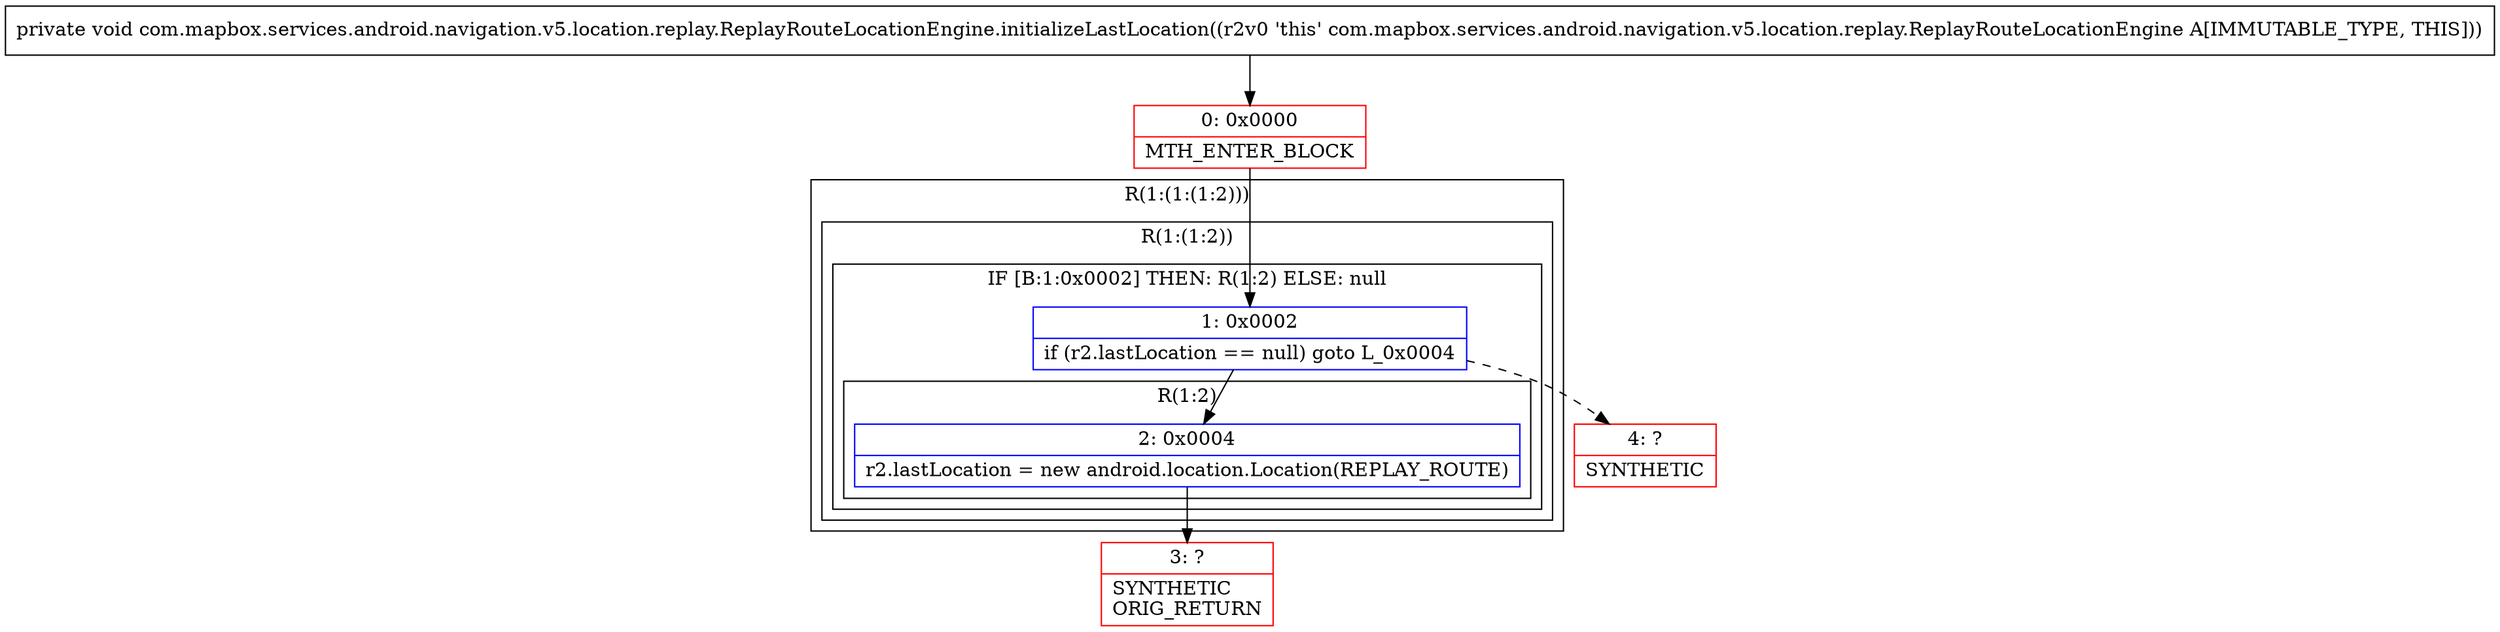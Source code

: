 digraph "CFG forcom.mapbox.services.android.navigation.v5.location.replay.ReplayRouteLocationEngine.initializeLastLocation()V" {
subgraph cluster_Region_346959498 {
label = "R(1:(1:(1:2)))";
node [shape=record,color=blue];
subgraph cluster_Region_2064746312 {
label = "R(1:(1:2))";
node [shape=record,color=blue];
subgraph cluster_IfRegion_1037897237 {
label = "IF [B:1:0x0002] THEN: R(1:2) ELSE: null";
node [shape=record,color=blue];
Node_1 [shape=record,label="{1\:\ 0x0002|if (r2.lastLocation == null) goto L_0x0004\l}"];
subgraph cluster_Region_320983708 {
label = "R(1:2)";
node [shape=record,color=blue];
Node_2 [shape=record,label="{2\:\ 0x0004|r2.lastLocation = new android.location.Location(REPLAY_ROUTE)\l}"];
}
}
}
}
Node_0 [shape=record,color=red,label="{0\:\ 0x0000|MTH_ENTER_BLOCK\l}"];
Node_3 [shape=record,color=red,label="{3\:\ ?|SYNTHETIC\lORIG_RETURN\l}"];
Node_4 [shape=record,color=red,label="{4\:\ ?|SYNTHETIC\l}"];
MethodNode[shape=record,label="{private void com.mapbox.services.android.navigation.v5.location.replay.ReplayRouteLocationEngine.initializeLastLocation((r2v0 'this' com.mapbox.services.android.navigation.v5.location.replay.ReplayRouteLocationEngine A[IMMUTABLE_TYPE, THIS])) }"];
MethodNode -> Node_0;
Node_1 -> Node_2;
Node_1 -> Node_4[style=dashed];
Node_2 -> Node_3;
Node_0 -> Node_1;
}

